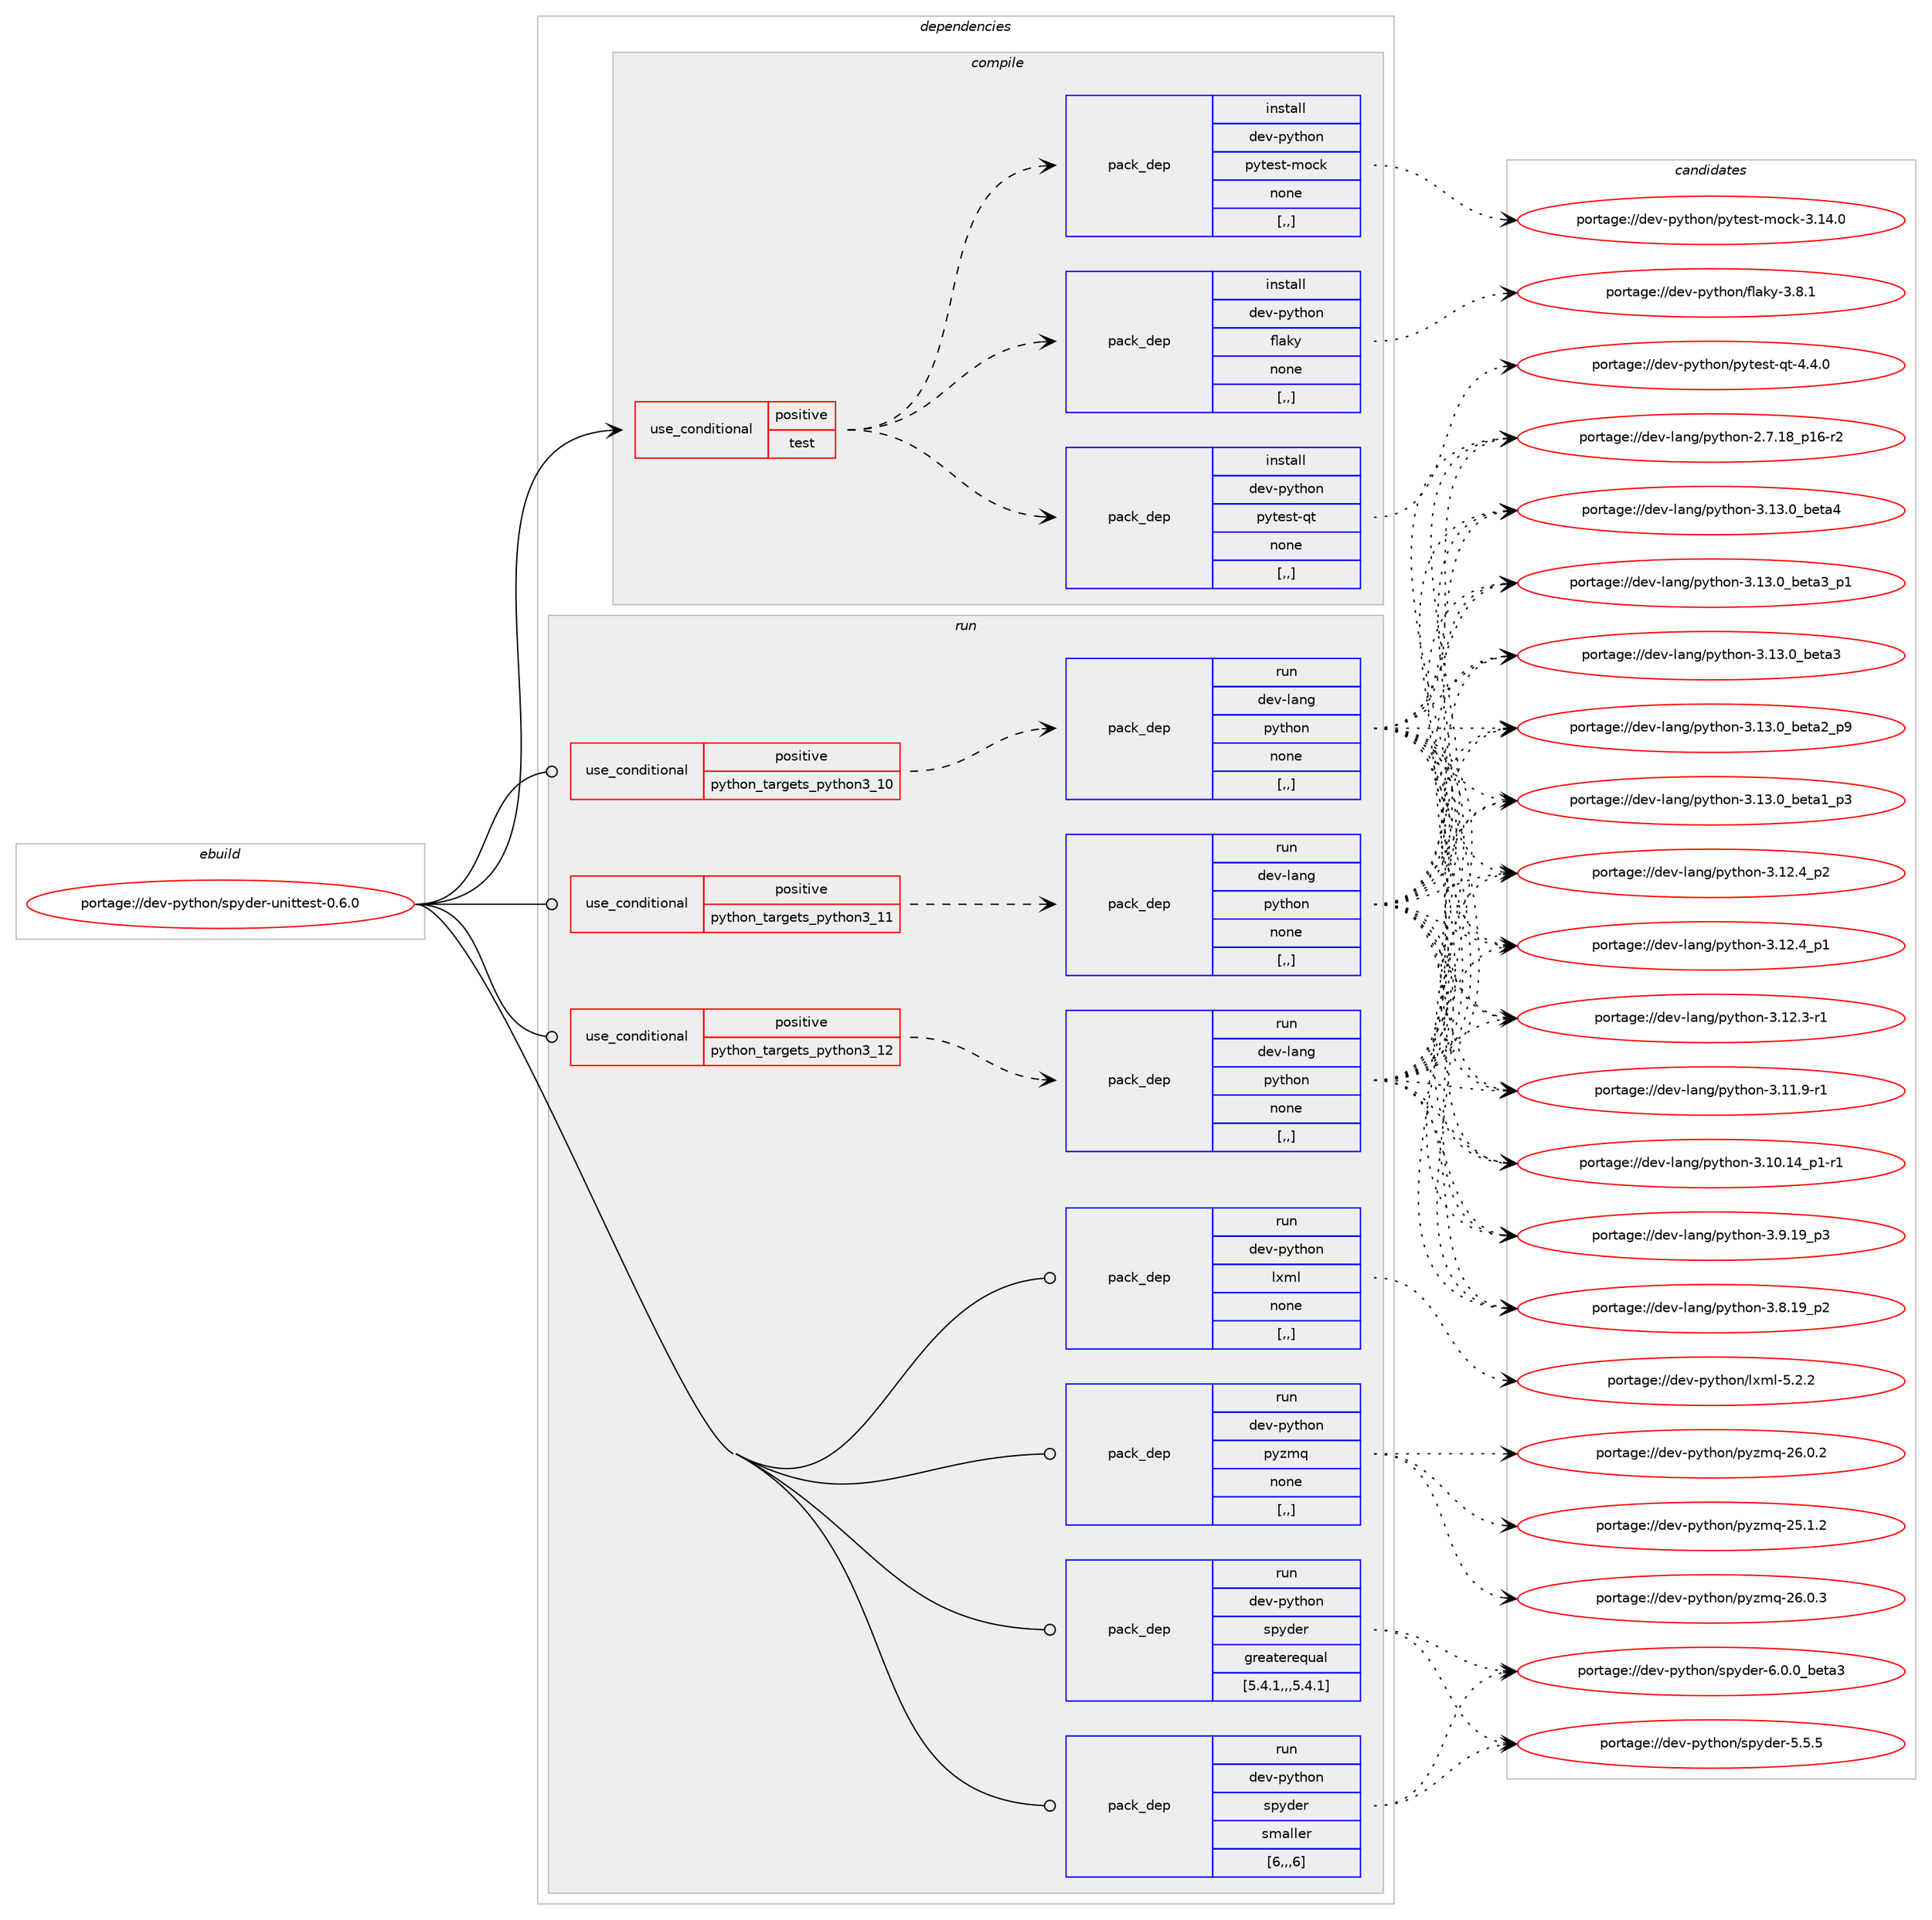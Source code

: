 digraph prolog {

# *************
# Graph options
# *************

newrank=true;
concentrate=true;
compound=true;
graph [rankdir=LR,fontname=Helvetica,fontsize=10,ranksep=1.5];#, ranksep=2.5, nodesep=0.2];
edge  [arrowhead=vee];
node  [fontname=Helvetica,fontsize=10];

# **********
# The ebuild
# **********

subgraph cluster_leftcol {
color=gray;
label=<<i>ebuild</i>>;
id [label="portage://dev-python/spyder-unittest-0.6.0", color=red, width=4, href="../dev-python/spyder-unittest-0.6.0.svg"];
}

# ****************
# The dependencies
# ****************

subgraph cluster_midcol {
color=gray;
label=<<i>dependencies</i>>;
subgraph cluster_compile {
fillcolor="#eeeeee";
style=filled;
label=<<i>compile</i>>;
subgraph cond40069 {
dependency164760 [label=<<TABLE BORDER="0" CELLBORDER="1" CELLSPACING="0" CELLPADDING="4"><TR><TD ROWSPAN="3" CELLPADDING="10">use_conditional</TD></TR><TR><TD>positive</TD></TR><TR><TD>test</TD></TR></TABLE>>, shape=none, color=red];
subgraph pack123419 {
dependency164761 [label=<<TABLE BORDER="0" CELLBORDER="1" CELLSPACING="0" CELLPADDING="4" WIDTH="220"><TR><TD ROWSPAN="6" CELLPADDING="30">pack_dep</TD></TR><TR><TD WIDTH="110">install</TD></TR><TR><TD>dev-python</TD></TR><TR><TD>flaky</TD></TR><TR><TD>none</TD></TR><TR><TD>[,,]</TD></TR></TABLE>>, shape=none, color=blue];
}
dependency164760:e -> dependency164761:w [weight=20,style="dashed",arrowhead="vee"];
subgraph pack123420 {
dependency164762 [label=<<TABLE BORDER="0" CELLBORDER="1" CELLSPACING="0" CELLPADDING="4" WIDTH="220"><TR><TD ROWSPAN="6" CELLPADDING="30">pack_dep</TD></TR><TR><TD WIDTH="110">install</TD></TR><TR><TD>dev-python</TD></TR><TR><TD>pytest-mock</TD></TR><TR><TD>none</TD></TR><TR><TD>[,,]</TD></TR></TABLE>>, shape=none, color=blue];
}
dependency164760:e -> dependency164762:w [weight=20,style="dashed",arrowhead="vee"];
subgraph pack123421 {
dependency164763 [label=<<TABLE BORDER="0" CELLBORDER="1" CELLSPACING="0" CELLPADDING="4" WIDTH="220"><TR><TD ROWSPAN="6" CELLPADDING="30">pack_dep</TD></TR><TR><TD WIDTH="110">install</TD></TR><TR><TD>dev-python</TD></TR><TR><TD>pytest-qt</TD></TR><TR><TD>none</TD></TR><TR><TD>[,,]</TD></TR></TABLE>>, shape=none, color=blue];
}
dependency164760:e -> dependency164763:w [weight=20,style="dashed",arrowhead="vee"];
}
id:e -> dependency164760:w [weight=20,style="solid",arrowhead="vee"];
}
subgraph cluster_compileandrun {
fillcolor="#eeeeee";
style=filled;
label=<<i>compile and run</i>>;
}
subgraph cluster_run {
fillcolor="#eeeeee";
style=filled;
label=<<i>run</i>>;
subgraph cond40070 {
dependency164764 [label=<<TABLE BORDER="0" CELLBORDER="1" CELLSPACING="0" CELLPADDING="4"><TR><TD ROWSPAN="3" CELLPADDING="10">use_conditional</TD></TR><TR><TD>positive</TD></TR><TR><TD>python_targets_python3_10</TD></TR></TABLE>>, shape=none, color=red];
subgraph pack123422 {
dependency164765 [label=<<TABLE BORDER="0" CELLBORDER="1" CELLSPACING="0" CELLPADDING="4" WIDTH="220"><TR><TD ROWSPAN="6" CELLPADDING="30">pack_dep</TD></TR><TR><TD WIDTH="110">run</TD></TR><TR><TD>dev-lang</TD></TR><TR><TD>python</TD></TR><TR><TD>none</TD></TR><TR><TD>[,,]</TD></TR></TABLE>>, shape=none, color=blue];
}
dependency164764:e -> dependency164765:w [weight=20,style="dashed",arrowhead="vee"];
}
id:e -> dependency164764:w [weight=20,style="solid",arrowhead="odot"];
subgraph cond40071 {
dependency164766 [label=<<TABLE BORDER="0" CELLBORDER="1" CELLSPACING="0" CELLPADDING="4"><TR><TD ROWSPAN="3" CELLPADDING="10">use_conditional</TD></TR><TR><TD>positive</TD></TR><TR><TD>python_targets_python3_11</TD></TR></TABLE>>, shape=none, color=red];
subgraph pack123423 {
dependency164767 [label=<<TABLE BORDER="0" CELLBORDER="1" CELLSPACING="0" CELLPADDING="4" WIDTH="220"><TR><TD ROWSPAN="6" CELLPADDING="30">pack_dep</TD></TR><TR><TD WIDTH="110">run</TD></TR><TR><TD>dev-lang</TD></TR><TR><TD>python</TD></TR><TR><TD>none</TD></TR><TR><TD>[,,]</TD></TR></TABLE>>, shape=none, color=blue];
}
dependency164766:e -> dependency164767:w [weight=20,style="dashed",arrowhead="vee"];
}
id:e -> dependency164766:w [weight=20,style="solid",arrowhead="odot"];
subgraph cond40072 {
dependency164768 [label=<<TABLE BORDER="0" CELLBORDER="1" CELLSPACING="0" CELLPADDING="4"><TR><TD ROWSPAN="3" CELLPADDING="10">use_conditional</TD></TR><TR><TD>positive</TD></TR><TR><TD>python_targets_python3_12</TD></TR></TABLE>>, shape=none, color=red];
subgraph pack123424 {
dependency164769 [label=<<TABLE BORDER="0" CELLBORDER="1" CELLSPACING="0" CELLPADDING="4" WIDTH="220"><TR><TD ROWSPAN="6" CELLPADDING="30">pack_dep</TD></TR><TR><TD WIDTH="110">run</TD></TR><TR><TD>dev-lang</TD></TR><TR><TD>python</TD></TR><TR><TD>none</TD></TR><TR><TD>[,,]</TD></TR></TABLE>>, shape=none, color=blue];
}
dependency164768:e -> dependency164769:w [weight=20,style="dashed",arrowhead="vee"];
}
id:e -> dependency164768:w [weight=20,style="solid",arrowhead="odot"];
subgraph pack123425 {
dependency164770 [label=<<TABLE BORDER="0" CELLBORDER="1" CELLSPACING="0" CELLPADDING="4" WIDTH="220"><TR><TD ROWSPAN="6" CELLPADDING="30">pack_dep</TD></TR><TR><TD WIDTH="110">run</TD></TR><TR><TD>dev-python</TD></TR><TR><TD>lxml</TD></TR><TR><TD>none</TD></TR><TR><TD>[,,]</TD></TR></TABLE>>, shape=none, color=blue];
}
id:e -> dependency164770:w [weight=20,style="solid",arrowhead="odot"];
subgraph pack123426 {
dependency164771 [label=<<TABLE BORDER="0" CELLBORDER="1" CELLSPACING="0" CELLPADDING="4" WIDTH="220"><TR><TD ROWSPAN="6" CELLPADDING="30">pack_dep</TD></TR><TR><TD WIDTH="110">run</TD></TR><TR><TD>dev-python</TD></TR><TR><TD>pyzmq</TD></TR><TR><TD>none</TD></TR><TR><TD>[,,]</TD></TR></TABLE>>, shape=none, color=blue];
}
id:e -> dependency164771:w [weight=20,style="solid",arrowhead="odot"];
subgraph pack123427 {
dependency164772 [label=<<TABLE BORDER="0" CELLBORDER="1" CELLSPACING="0" CELLPADDING="4" WIDTH="220"><TR><TD ROWSPAN="6" CELLPADDING="30">pack_dep</TD></TR><TR><TD WIDTH="110">run</TD></TR><TR><TD>dev-python</TD></TR><TR><TD>spyder</TD></TR><TR><TD>greaterequal</TD></TR><TR><TD>[5.4.1,,,5.4.1]</TD></TR></TABLE>>, shape=none, color=blue];
}
id:e -> dependency164772:w [weight=20,style="solid",arrowhead="odot"];
subgraph pack123428 {
dependency164773 [label=<<TABLE BORDER="0" CELLBORDER="1" CELLSPACING="0" CELLPADDING="4" WIDTH="220"><TR><TD ROWSPAN="6" CELLPADDING="30">pack_dep</TD></TR><TR><TD WIDTH="110">run</TD></TR><TR><TD>dev-python</TD></TR><TR><TD>spyder</TD></TR><TR><TD>smaller</TD></TR><TR><TD>[6,,,6]</TD></TR></TABLE>>, shape=none, color=blue];
}
id:e -> dependency164773:w [weight=20,style="solid",arrowhead="odot"];
}
}

# **************
# The candidates
# **************

subgraph cluster_choices {
rank=same;
color=gray;
label=<<i>candidates</i>>;

subgraph choice123419 {
color=black;
nodesep=1;
choice100101118451121211161041111104710210897107121455146564649 [label="portage://dev-python/flaky-3.8.1", color=red, width=4,href="../dev-python/flaky-3.8.1.svg"];
dependency164761:e -> choice100101118451121211161041111104710210897107121455146564649:w [style=dotted,weight="100"];
}
subgraph choice123420 {
color=black;
nodesep=1;
choice1001011184511212111610411111047112121116101115116451091119910745514649524648 [label="portage://dev-python/pytest-mock-3.14.0", color=red, width=4,href="../dev-python/pytest-mock-3.14.0.svg"];
dependency164762:e -> choice1001011184511212111610411111047112121116101115116451091119910745514649524648:w [style=dotted,weight="100"];
}
subgraph choice123421 {
color=black;
nodesep=1;
choice100101118451121211161041111104711212111610111511645113116455246524648 [label="portage://dev-python/pytest-qt-4.4.0", color=red, width=4,href="../dev-python/pytest-qt-4.4.0.svg"];
dependency164763:e -> choice100101118451121211161041111104711212111610111511645113116455246524648:w [style=dotted,weight="100"];
}
subgraph choice123422 {
color=black;
nodesep=1;
choice1001011184510897110103471121211161041111104551464951464895981011169752 [label="portage://dev-lang/python-3.13.0_beta4", color=red, width=4,href="../dev-lang/python-3.13.0_beta4.svg"];
choice10010111845108971101034711212111610411111045514649514648959810111697519511249 [label="portage://dev-lang/python-3.13.0_beta3_p1", color=red, width=4,href="../dev-lang/python-3.13.0_beta3_p1.svg"];
choice1001011184510897110103471121211161041111104551464951464895981011169751 [label="portage://dev-lang/python-3.13.0_beta3", color=red, width=4,href="../dev-lang/python-3.13.0_beta3.svg"];
choice10010111845108971101034711212111610411111045514649514648959810111697509511257 [label="portage://dev-lang/python-3.13.0_beta2_p9", color=red, width=4,href="../dev-lang/python-3.13.0_beta2_p9.svg"];
choice10010111845108971101034711212111610411111045514649514648959810111697499511251 [label="portage://dev-lang/python-3.13.0_beta1_p3", color=red, width=4,href="../dev-lang/python-3.13.0_beta1_p3.svg"];
choice100101118451089711010347112121116104111110455146495046529511250 [label="portage://dev-lang/python-3.12.4_p2", color=red, width=4,href="../dev-lang/python-3.12.4_p2.svg"];
choice100101118451089711010347112121116104111110455146495046529511249 [label="portage://dev-lang/python-3.12.4_p1", color=red, width=4,href="../dev-lang/python-3.12.4_p1.svg"];
choice100101118451089711010347112121116104111110455146495046514511449 [label="portage://dev-lang/python-3.12.3-r1", color=red, width=4,href="../dev-lang/python-3.12.3-r1.svg"];
choice100101118451089711010347112121116104111110455146494946574511449 [label="portage://dev-lang/python-3.11.9-r1", color=red, width=4,href="../dev-lang/python-3.11.9-r1.svg"];
choice100101118451089711010347112121116104111110455146494846495295112494511449 [label="portage://dev-lang/python-3.10.14_p1-r1", color=red, width=4,href="../dev-lang/python-3.10.14_p1-r1.svg"];
choice100101118451089711010347112121116104111110455146574649579511251 [label="portage://dev-lang/python-3.9.19_p3", color=red, width=4,href="../dev-lang/python-3.9.19_p3.svg"];
choice100101118451089711010347112121116104111110455146564649579511250 [label="portage://dev-lang/python-3.8.19_p2", color=red, width=4,href="../dev-lang/python-3.8.19_p2.svg"];
choice100101118451089711010347112121116104111110455046554649569511249544511450 [label="portage://dev-lang/python-2.7.18_p16-r2", color=red, width=4,href="../dev-lang/python-2.7.18_p16-r2.svg"];
dependency164765:e -> choice1001011184510897110103471121211161041111104551464951464895981011169752:w [style=dotted,weight="100"];
dependency164765:e -> choice10010111845108971101034711212111610411111045514649514648959810111697519511249:w [style=dotted,weight="100"];
dependency164765:e -> choice1001011184510897110103471121211161041111104551464951464895981011169751:w [style=dotted,weight="100"];
dependency164765:e -> choice10010111845108971101034711212111610411111045514649514648959810111697509511257:w [style=dotted,weight="100"];
dependency164765:e -> choice10010111845108971101034711212111610411111045514649514648959810111697499511251:w [style=dotted,weight="100"];
dependency164765:e -> choice100101118451089711010347112121116104111110455146495046529511250:w [style=dotted,weight="100"];
dependency164765:e -> choice100101118451089711010347112121116104111110455146495046529511249:w [style=dotted,weight="100"];
dependency164765:e -> choice100101118451089711010347112121116104111110455146495046514511449:w [style=dotted,weight="100"];
dependency164765:e -> choice100101118451089711010347112121116104111110455146494946574511449:w [style=dotted,weight="100"];
dependency164765:e -> choice100101118451089711010347112121116104111110455146494846495295112494511449:w [style=dotted,weight="100"];
dependency164765:e -> choice100101118451089711010347112121116104111110455146574649579511251:w [style=dotted,weight="100"];
dependency164765:e -> choice100101118451089711010347112121116104111110455146564649579511250:w [style=dotted,weight="100"];
dependency164765:e -> choice100101118451089711010347112121116104111110455046554649569511249544511450:w [style=dotted,weight="100"];
}
subgraph choice123423 {
color=black;
nodesep=1;
choice1001011184510897110103471121211161041111104551464951464895981011169752 [label="portage://dev-lang/python-3.13.0_beta4", color=red, width=4,href="../dev-lang/python-3.13.0_beta4.svg"];
choice10010111845108971101034711212111610411111045514649514648959810111697519511249 [label="portage://dev-lang/python-3.13.0_beta3_p1", color=red, width=4,href="../dev-lang/python-3.13.0_beta3_p1.svg"];
choice1001011184510897110103471121211161041111104551464951464895981011169751 [label="portage://dev-lang/python-3.13.0_beta3", color=red, width=4,href="../dev-lang/python-3.13.0_beta3.svg"];
choice10010111845108971101034711212111610411111045514649514648959810111697509511257 [label="portage://dev-lang/python-3.13.0_beta2_p9", color=red, width=4,href="../dev-lang/python-3.13.0_beta2_p9.svg"];
choice10010111845108971101034711212111610411111045514649514648959810111697499511251 [label="portage://dev-lang/python-3.13.0_beta1_p3", color=red, width=4,href="../dev-lang/python-3.13.0_beta1_p3.svg"];
choice100101118451089711010347112121116104111110455146495046529511250 [label="portage://dev-lang/python-3.12.4_p2", color=red, width=4,href="../dev-lang/python-3.12.4_p2.svg"];
choice100101118451089711010347112121116104111110455146495046529511249 [label="portage://dev-lang/python-3.12.4_p1", color=red, width=4,href="../dev-lang/python-3.12.4_p1.svg"];
choice100101118451089711010347112121116104111110455146495046514511449 [label="portage://dev-lang/python-3.12.3-r1", color=red, width=4,href="../dev-lang/python-3.12.3-r1.svg"];
choice100101118451089711010347112121116104111110455146494946574511449 [label="portage://dev-lang/python-3.11.9-r1", color=red, width=4,href="../dev-lang/python-3.11.9-r1.svg"];
choice100101118451089711010347112121116104111110455146494846495295112494511449 [label="portage://dev-lang/python-3.10.14_p1-r1", color=red, width=4,href="../dev-lang/python-3.10.14_p1-r1.svg"];
choice100101118451089711010347112121116104111110455146574649579511251 [label="portage://dev-lang/python-3.9.19_p3", color=red, width=4,href="../dev-lang/python-3.9.19_p3.svg"];
choice100101118451089711010347112121116104111110455146564649579511250 [label="portage://dev-lang/python-3.8.19_p2", color=red, width=4,href="../dev-lang/python-3.8.19_p2.svg"];
choice100101118451089711010347112121116104111110455046554649569511249544511450 [label="portage://dev-lang/python-2.7.18_p16-r2", color=red, width=4,href="../dev-lang/python-2.7.18_p16-r2.svg"];
dependency164767:e -> choice1001011184510897110103471121211161041111104551464951464895981011169752:w [style=dotted,weight="100"];
dependency164767:e -> choice10010111845108971101034711212111610411111045514649514648959810111697519511249:w [style=dotted,weight="100"];
dependency164767:e -> choice1001011184510897110103471121211161041111104551464951464895981011169751:w [style=dotted,weight="100"];
dependency164767:e -> choice10010111845108971101034711212111610411111045514649514648959810111697509511257:w [style=dotted,weight="100"];
dependency164767:e -> choice10010111845108971101034711212111610411111045514649514648959810111697499511251:w [style=dotted,weight="100"];
dependency164767:e -> choice100101118451089711010347112121116104111110455146495046529511250:w [style=dotted,weight="100"];
dependency164767:e -> choice100101118451089711010347112121116104111110455146495046529511249:w [style=dotted,weight="100"];
dependency164767:e -> choice100101118451089711010347112121116104111110455146495046514511449:w [style=dotted,weight="100"];
dependency164767:e -> choice100101118451089711010347112121116104111110455146494946574511449:w [style=dotted,weight="100"];
dependency164767:e -> choice100101118451089711010347112121116104111110455146494846495295112494511449:w [style=dotted,weight="100"];
dependency164767:e -> choice100101118451089711010347112121116104111110455146574649579511251:w [style=dotted,weight="100"];
dependency164767:e -> choice100101118451089711010347112121116104111110455146564649579511250:w [style=dotted,weight="100"];
dependency164767:e -> choice100101118451089711010347112121116104111110455046554649569511249544511450:w [style=dotted,weight="100"];
}
subgraph choice123424 {
color=black;
nodesep=1;
choice1001011184510897110103471121211161041111104551464951464895981011169752 [label="portage://dev-lang/python-3.13.0_beta4", color=red, width=4,href="../dev-lang/python-3.13.0_beta4.svg"];
choice10010111845108971101034711212111610411111045514649514648959810111697519511249 [label="portage://dev-lang/python-3.13.0_beta3_p1", color=red, width=4,href="../dev-lang/python-3.13.0_beta3_p1.svg"];
choice1001011184510897110103471121211161041111104551464951464895981011169751 [label="portage://dev-lang/python-3.13.0_beta3", color=red, width=4,href="../dev-lang/python-3.13.0_beta3.svg"];
choice10010111845108971101034711212111610411111045514649514648959810111697509511257 [label="portage://dev-lang/python-3.13.0_beta2_p9", color=red, width=4,href="../dev-lang/python-3.13.0_beta2_p9.svg"];
choice10010111845108971101034711212111610411111045514649514648959810111697499511251 [label="portage://dev-lang/python-3.13.0_beta1_p3", color=red, width=4,href="../dev-lang/python-3.13.0_beta1_p3.svg"];
choice100101118451089711010347112121116104111110455146495046529511250 [label="portage://dev-lang/python-3.12.4_p2", color=red, width=4,href="../dev-lang/python-3.12.4_p2.svg"];
choice100101118451089711010347112121116104111110455146495046529511249 [label="portage://dev-lang/python-3.12.4_p1", color=red, width=4,href="../dev-lang/python-3.12.4_p1.svg"];
choice100101118451089711010347112121116104111110455146495046514511449 [label="portage://dev-lang/python-3.12.3-r1", color=red, width=4,href="../dev-lang/python-3.12.3-r1.svg"];
choice100101118451089711010347112121116104111110455146494946574511449 [label="portage://dev-lang/python-3.11.9-r1", color=red, width=4,href="../dev-lang/python-3.11.9-r1.svg"];
choice100101118451089711010347112121116104111110455146494846495295112494511449 [label="portage://dev-lang/python-3.10.14_p1-r1", color=red, width=4,href="../dev-lang/python-3.10.14_p1-r1.svg"];
choice100101118451089711010347112121116104111110455146574649579511251 [label="portage://dev-lang/python-3.9.19_p3", color=red, width=4,href="../dev-lang/python-3.9.19_p3.svg"];
choice100101118451089711010347112121116104111110455146564649579511250 [label="portage://dev-lang/python-3.8.19_p2", color=red, width=4,href="../dev-lang/python-3.8.19_p2.svg"];
choice100101118451089711010347112121116104111110455046554649569511249544511450 [label="portage://dev-lang/python-2.7.18_p16-r2", color=red, width=4,href="../dev-lang/python-2.7.18_p16-r2.svg"];
dependency164769:e -> choice1001011184510897110103471121211161041111104551464951464895981011169752:w [style=dotted,weight="100"];
dependency164769:e -> choice10010111845108971101034711212111610411111045514649514648959810111697519511249:w [style=dotted,weight="100"];
dependency164769:e -> choice1001011184510897110103471121211161041111104551464951464895981011169751:w [style=dotted,weight="100"];
dependency164769:e -> choice10010111845108971101034711212111610411111045514649514648959810111697509511257:w [style=dotted,weight="100"];
dependency164769:e -> choice10010111845108971101034711212111610411111045514649514648959810111697499511251:w [style=dotted,weight="100"];
dependency164769:e -> choice100101118451089711010347112121116104111110455146495046529511250:w [style=dotted,weight="100"];
dependency164769:e -> choice100101118451089711010347112121116104111110455146495046529511249:w [style=dotted,weight="100"];
dependency164769:e -> choice100101118451089711010347112121116104111110455146495046514511449:w [style=dotted,weight="100"];
dependency164769:e -> choice100101118451089711010347112121116104111110455146494946574511449:w [style=dotted,weight="100"];
dependency164769:e -> choice100101118451089711010347112121116104111110455146494846495295112494511449:w [style=dotted,weight="100"];
dependency164769:e -> choice100101118451089711010347112121116104111110455146574649579511251:w [style=dotted,weight="100"];
dependency164769:e -> choice100101118451089711010347112121116104111110455146564649579511250:w [style=dotted,weight="100"];
dependency164769:e -> choice100101118451089711010347112121116104111110455046554649569511249544511450:w [style=dotted,weight="100"];
}
subgraph choice123425 {
color=black;
nodesep=1;
choice1001011184511212111610411111047108120109108455346504650 [label="portage://dev-python/lxml-5.2.2", color=red, width=4,href="../dev-python/lxml-5.2.2.svg"];
dependency164770:e -> choice1001011184511212111610411111047108120109108455346504650:w [style=dotted,weight="100"];
}
subgraph choice123426 {
color=black;
nodesep=1;
choice100101118451121211161041111104711212112210911345505446484651 [label="portage://dev-python/pyzmq-26.0.3", color=red, width=4,href="../dev-python/pyzmq-26.0.3.svg"];
choice100101118451121211161041111104711212112210911345505446484650 [label="portage://dev-python/pyzmq-26.0.2", color=red, width=4,href="../dev-python/pyzmq-26.0.2.svg"];
choice100101118451121211161041111104711212112210911345505346494650 [label="portage://dev-python/pyzmq-25.1.2", color=red, width=4,href="../dev-python/pyzmq-25.1.2.svg"];
dependency164771:e -> choice100101118451121211161041111104711212112210911345505446484651:w [style=dotted,weight="100"];
dependency164771:e -> choice100101118451121211161041111104711212112210911345505446484650:w [style=dotted,weight="100"];
dependency164771:e -> choice100101118451121211161041111104711212112210911345505346494650:w [style=dotted,weight="100"];
}
subgraph choice123427 {
color=black;
nodesep=1;
choice100101118451121211161041111104711511212110010111445544648464895981011169751 [label="portage://dev-python/spyder-6.0.0_beta3", color=red, width=4,href="../dev-python/spyder-6.0.0_beta3.svg"];
choice1001011184511212111610411111047115112121100101114455346534653 [label="portage://dev-python/spyder-5.5.5", color=red, width=4,href="../dev-python/spyder-5.5.5.svg"];
dependency164772:e -> choice100101118451121211161041111104711511212110010111445544648464895981011169751:w [style=dotted,weight="100"];
dependency164772:e -> choice1001011184511212111610411111047115112121100101114455346534653:w [style=dotted,weight="100"];
}
subgraph choice123428 {
color=black;
nodesep=1;
choice100101118451121211161041111104711511212110010111445544648464895981011169751 [label="portage://dev-python/spyder-6.0.0_beta3", color=red, width=4,href="../dev-python/spyder-6.0.0_beta3.svg"];
choice1001011184511212111610411111047115112121100101114455346534653 [label="portage://dev-python/spyder-5.5.5", color=red, width=4,href="../dev-python/spyder-5.5.5.svg"];
dependency164773:e -> choice100101118451121211161041111104711511212110010111445544648464895981011169751:w [style=dotted,weight="100"];
dependency164773:e -> choice1001011184511212111610411111047115112121100101114455346534653:w [style=dotted,weight="100"];
}
}

}
